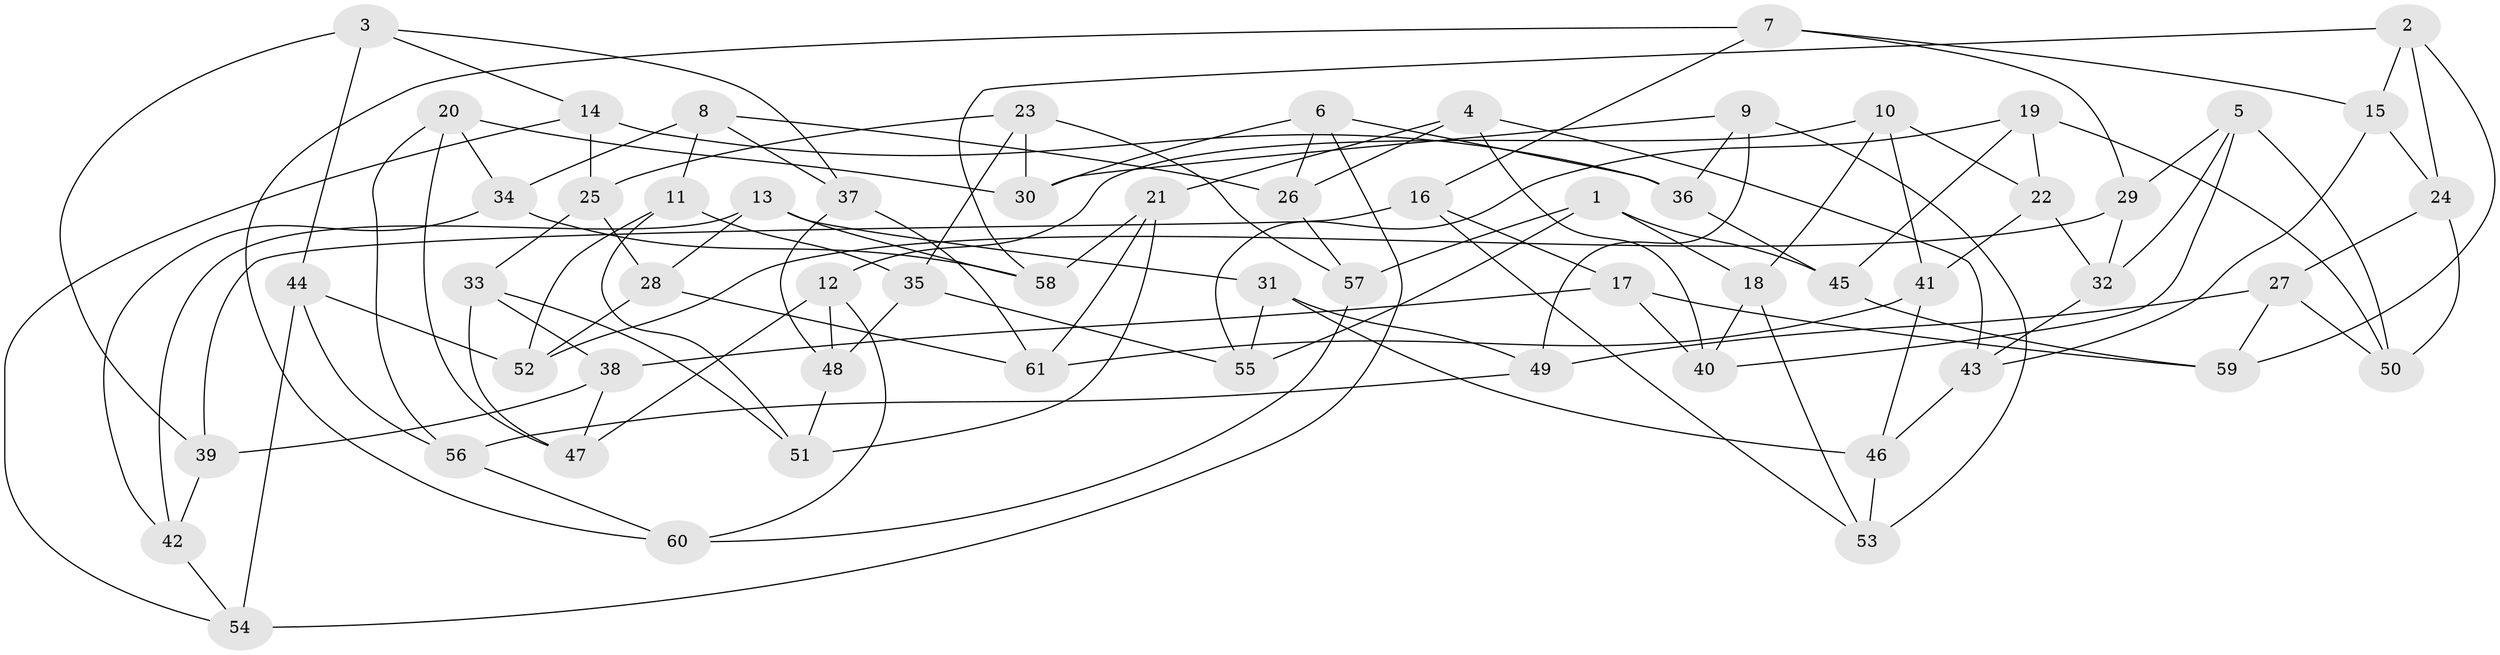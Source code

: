 // Generated by graph-tools (version 1.1) at 2025/50/03/09/25 03:50:52]
// undirected, 61 vertices, 122 edges
graph export_dot {
graph [start="1"]
  node [color=gray90,style=filled];
  1;
  2;
  3;
  4;
  5;
  6;
  7;
  8;
  9;
  10;
  11;
  12;
  13;
  14;
  15;
  16;
  17;
  18;
  19;
  20;
  21;
  22;
  23;
  24;
  25;
  26;
  27;
  28;
  29;
  30;
  31;
  32;
  33;
  34;
  35;
  36;
  37;
  38;
  39;
  40;
  41;
  42;
  43;
  44;
  45;
  46;
  47;
  48;
  49;
  50;
  51;
  52;
  53;
  54;
  55;
  56;
  57;
  58;
  59;
  60;
  61;
  1 -- 18;
  1 -- 57;
  1 -- 45;
  1 -- 55;
  2 -- 59;
  2 -- 58;
  2 -- 15;
  2 -- 24;
  3 -- 39;
  3 -- 44;
  3 -- 37;
  3 -- 14;
  4 -- 26;
  4 -- 43;
  4 -- 40;
  4 -- 21;
  5 -- 29;
  5 -- 50;
  5 -- 40;
  5 -- 32;
  6 -- 54;
  6 -- 30;
  6 -- 36;
  6 -- 26;
  7 -- 60;
  7 -- 29;
  7 -- 16;
  7 -- 15;
  8 -- 26;
  8 -- 11;
  8 -- 37;
  8 -- 34;
  9 -- 36;
  9 -- 49;
  9 -- 30;
  9 -- 53;
  10 -- 41;
  10 -- 12;
  10 -- 22;
  10 -- 18;
  11 -- 35;
  11 -- 51;
  11 -- 52;
  12 -- 48;
  12 -- 47;
  12 -- 60;
  13 -- 31;
  13 -- 28;
  13 -- 58;
  13 -- 42;
  14 -- 36;
  14 -- 25;
  14 -- 54;
  15 -- 24;
  15 -- 43;
  16 -- 39;
  16 -- 53;
  16 -- 17;
  17 -- 40;
  17 -- 38;
  17 -- 59;
  18 -- 40;
  18 -- 53;
  19 -- 55;
  19 -- 45;
  19 -- 50;
  19 -- 22;
  20 -- 56;
  20 -- 34;
  20 -- 47;
  20 -- 30;
  21 -- 58;
  21 -- 61;
  21 -- 51;
  22 -- 32;
  22 -- 41;
  23 -- 35;
  23 -- 25;
  23 -- 57;
  23 -- 30;
  24 -- 50;
  24 -- 27;
  25 -- 28;
  25 -- 33;
  26 -- 57;
  27 -- 50;
  27 -- 59;
  27 -- 49;
  28 -- 52;
  28 -- 61;
  29 -- 32;
  29 -- 52;
  31 -- 55;
  31 -- 49;
  31 -- 46;
  32 -- 43;
  33 -- 38;
  33 -- 47;
  33 -- 51;
  34 -- 42;
  34 -- 58;
  35 -- 55;
  35 -- 48;
  36 -- 45;
  37 -- 48;
  37 -- 61;
  38 -- 47;
  38 -- 39;
  39 -- 42;
  41 -- 46;
  41 -- 61;
  42 -- 54;
  43 -- 46;
  44 -- 54;
  44 -- 52;
  44 -- 56;
  45 -- 59;
  46 -- 53;
  48 -- 51;
  49 -- 56;
  56 -- 60;
  57 -- 60;
}
